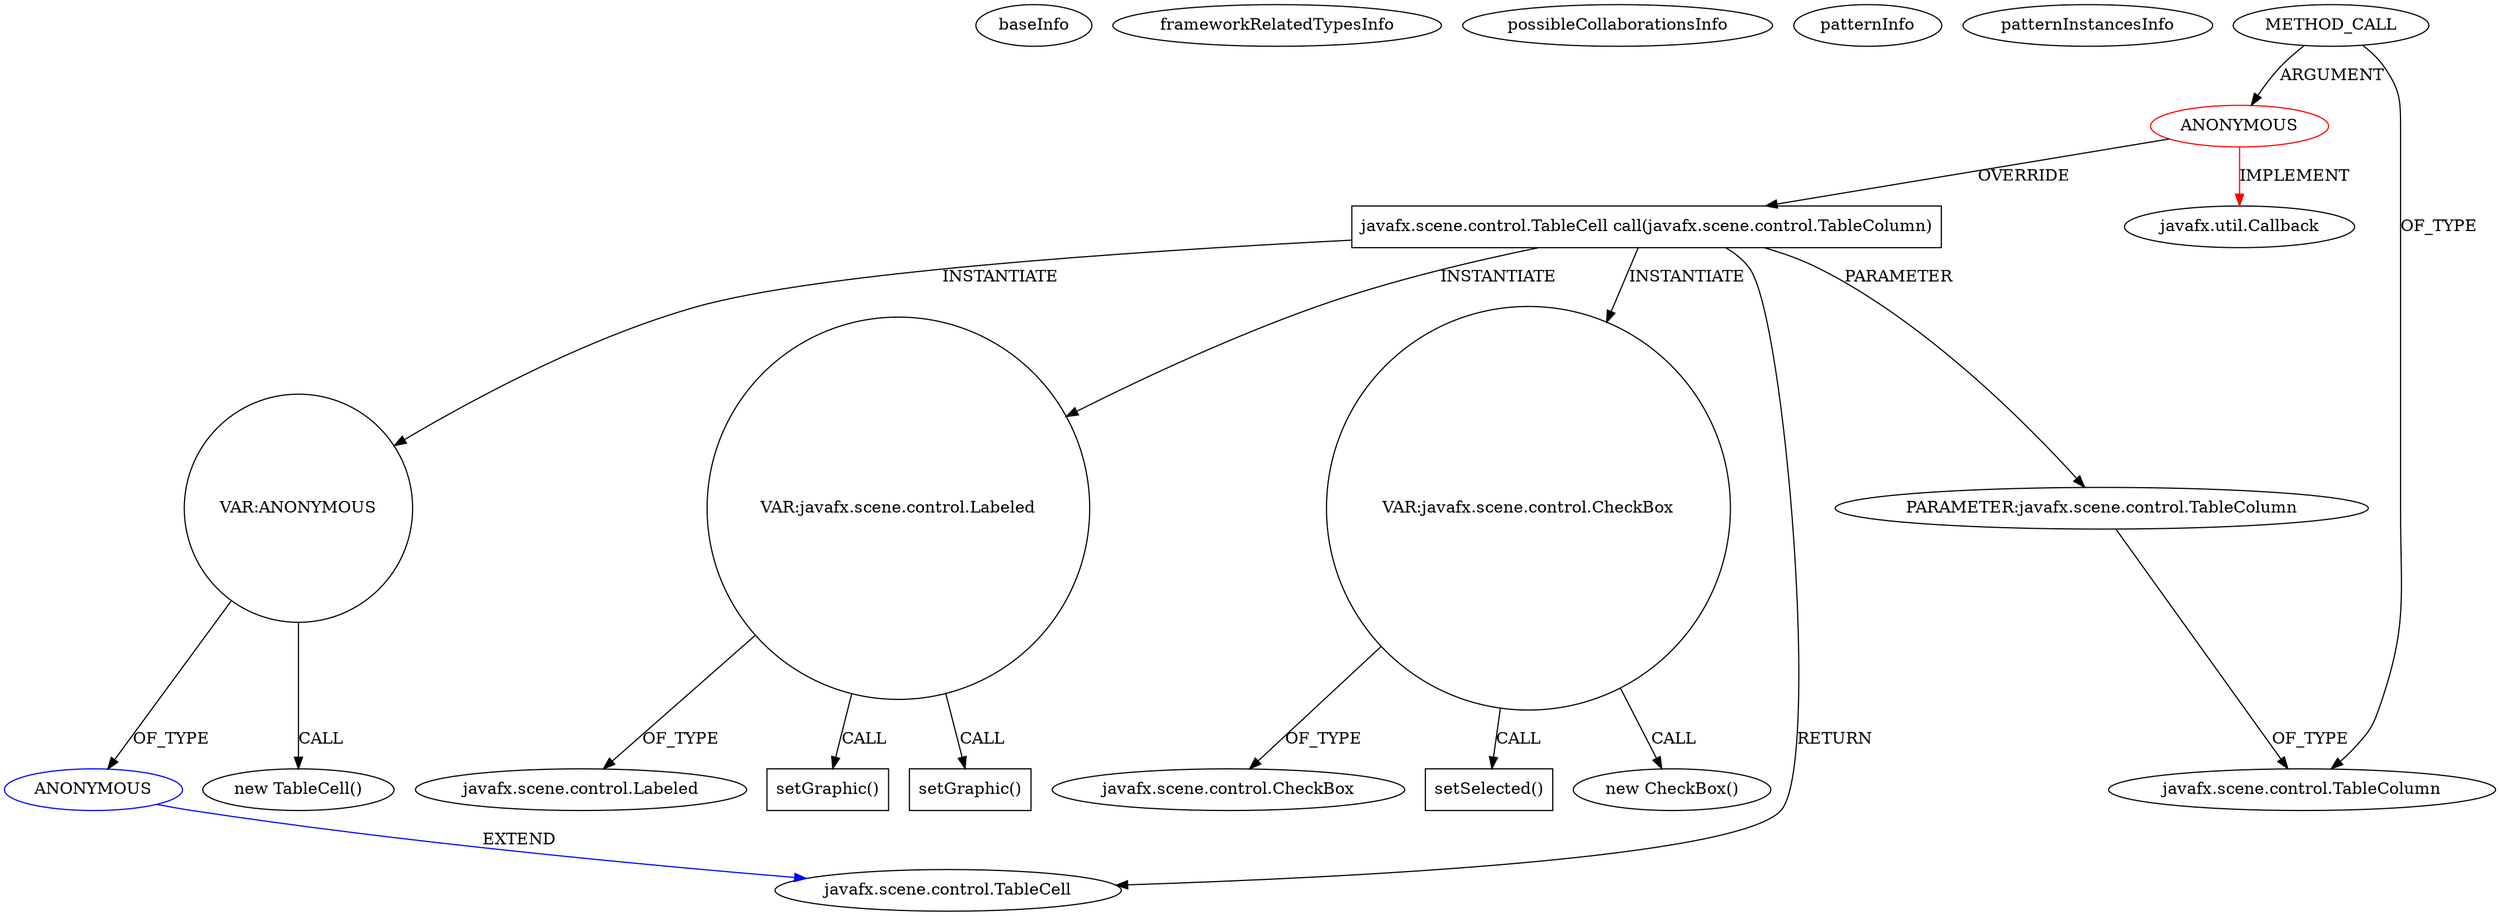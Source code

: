 digraph {
baseInfo[graphId=2017,category="pattern",isAnonymous=true,possibleRelation=true]
frameworkRelatedTypesInfo[0="javafx.util.Callback"]
possibleCollaborationsInfo[0="2017~INSTANTIATION-OVERRIDING_METHOD_DECLARATION-~javafx.util.Callback ~javafx.scene.control.TableCell ~true~true"]
patternInfo[frequency=2.0,patternRootClient=0]
patternInstancesInfo[0="bianconejo-CEFX~/bianconejo-CEFX/CEFX-master/src/cefx/CEPrincipalController.java~void initializeTabContact()~2148"]
12[label="new CheckBox()",vertexType="CONSTRUCTOR_CALL",isFrameworkType=false]
13[label="VAR:javafx.scene.control.CheckBox",vertexType="VARIABLE_EXPRESION",isFrameworkType=false,shape=circle]
4[label="javafx.scene.control.TableCell call(javafx.scene.control.TableColumn)",vertexType="OVERRIDING_METHOD_DECLARATION",isFrameworkType=false,shape=box]
6[label="PARAMETER:javafx.scene.control.TableColumn",vertexType="PARAMETER_DECLARATION",isFrameworkType=false]
16[label="setSelected()",vertexType="INSIDE_CALL",isFrameworkType=false,shape=box]
0[label="ANONYMOUS",vertexType="ROOT_ANONYMOUS_DECLARATION",isFrameworkType=false,color=red]
2[label="METHOD_CALL",vertexType="OUTSIDE_CALL",isFrameworkType=false]
9[label="VAR:ANONYMOUS",vertexType="VARIABLE_EXPRESION",isFrameworkType=false,shape=circle]
10[label="ANONYMOUS",vertexType="REFERENCE_ANONYMOUS_DECLARATION",isFrameworkType=false,color=blue]
5[label="javafx.scene.control.TableCell",vertexType="FRAMEWORK_CLASS_TYPE",isFrameworkType=false]
1[label="javafx.util.Callback",vertexType="FRAMEWORK_INTERFACE_TYPE",isFrameworkType=false]
36[label="VAR:javafx.scene.control.Labeled",vertexType="VARIABLE_EXPRESION",isFrameworkType=false,shape=circle]
38[label="javafx.scene.control.Labeled",vertexType="FRAMEWORK_CLASS_TYPE",isFrameworkType=false]
40[label="setGraphic()",vertexType="INSIDE_CALL",isFrameworkType=false,shape=box]
37[label="setGraphic()",vertexType="INSIDE_CALL",isFrameworkType=false,shape=box]
8[label="new TableCell()",vertexType="CONSTRUCTOR_CALL",isFrameworkType=false]
3[label="javafx.scene.control.TableColumn",vertexType="FRAMEWORK_CLASS_TYPE",isFrameworkType=false]
14[label="javafx.scene.control.CheckBox",vertexType="FRAMEWORK_CLASS_TYPE",isFrameworkType=false]
4->36[label="INSTANTIATE"]
6->3[label="OF_TYPE"]
4->13[label="INSTANTIATE"]
10->5[label="EXTEND",color=blue]
0->4[label="OVERRIDE"]
36->37[label="CALL"]
4->5[label="RETURN"]
13->16[label="CALL"]
36->40[label="CALL"]
0->1[label="IMPLEMENT",color=red]
4->6[label="PARAMETER"]
4->9[label="INSTANTIATE"]
9->10[label="OF_TYPE"]
13->12[label="CALL"]
2->3[label="OF_TYPE"]
2->0[label="ARGUMENT"]
13->14[label="OF_TYPE"]
9->8[label="CALL"]
36->38[label="OF_TYPE"]
}
